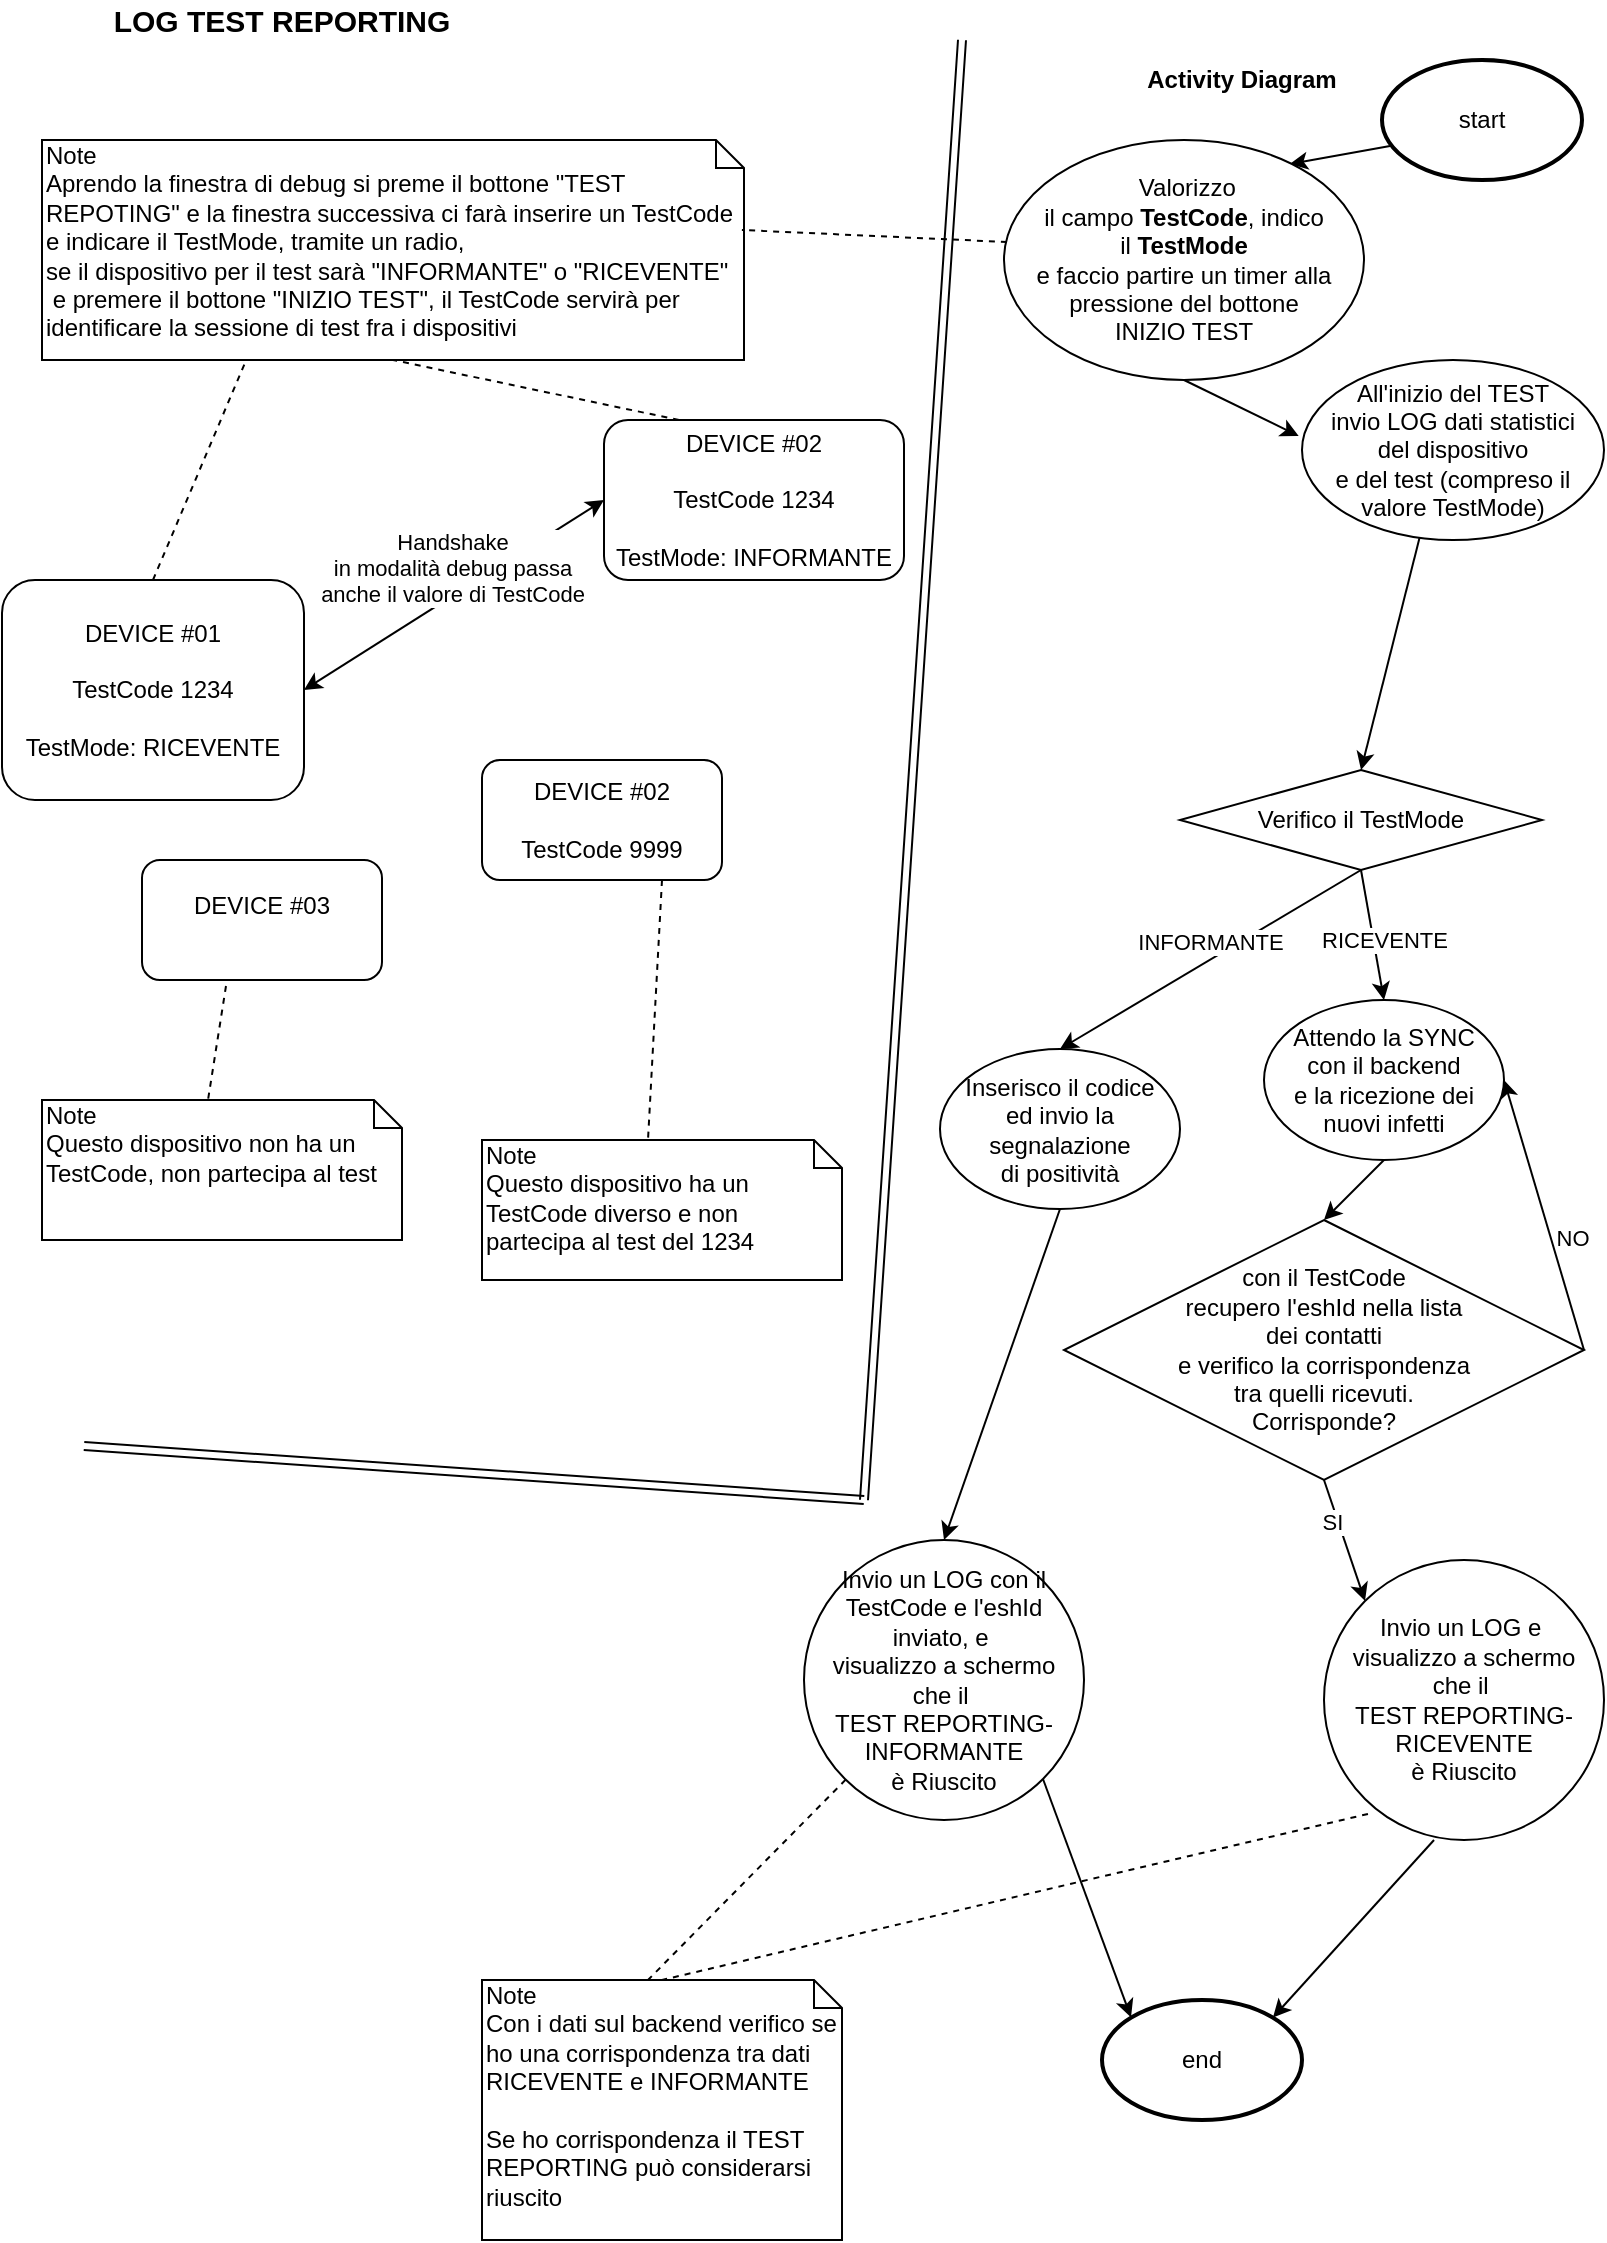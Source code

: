 <mxfile version="13.0.8" type="google"><diagram id="egUyfNoz8NRIicKVrnD1" name="Page-1"><mxGraphModel dx="1082" dy="596" grid="1" gridSize="10" guides="1" tooltips="1" connect="1" arrows="1" fold="1" page="1" pageScale="1" pageWidth="827" pageHeight="1169" math="0" shadow="0"><root><mxCell id="0"/><mxCell id="1" parent="0"/><mxCell id="Q_3z_mIPCvrdIoejuB_w-1" value="DEVICE #01&lt;br&gt;&lt;br&gt;TestCode 1234&lt;br&gt;&lt;br&gt;TestMode: RICEVENTE" style="rounded=1;whiteSpace=wrap;html=1;" vertex="1" parent="1"><mxGeometry x="9" y="310" width="151" height="110" as="geometry"/></mxCell><mxCell id="Q_3z_mIPCvrdIoejuB_w-2" value="DEVICE #02&lt;br&gt;&lt;br&gt;TestCode 1234&lt;br&gt;&lt;br&gt;TestMode: INFORMANTE" style="rounded=1;whiteSpace=wrap;html=1;" vertex="1" parent="1"><mxGeometry x="310" y="230" width="150" height="80" as="geometry"/></mxCell><mxCell id="Q_3z_mIPCvrdIoejuB_w-3" value="DEVICE #03&lt;br&gt;&lt;br&gt;" style="rounded=1;whiteSpace=wrap;html=1;" vertex="1" parent="1"><mxGeometry x="79" y="450" width="120" height="60" as="geometry"/></mxCell><mxCell id="Q_3z_mIPCvrdIoejuB_w-4" value="Note&lt;br&gt;Aprendo la finestra di debug si preme il bottone &quot;TEST REPOTING&quot; e la finestra successiva ci farà inserire un TestCode e indicare il TestMode, tramite un radio, &lt;br&gt;se il dispositivo per il test sarà &quot;INFORMANTE&quot; o &quot;RICEVENTE&quot;&lt;br&gt;&amp;nbsp;e premere il bottone &quot;INIZIO TEST&quot;, il TestCode servirà per identificare la sessione di test fra i dispositivi" style="shape=note;whiteSpace=wrap;html=1;size=14;verticalAlign=top;align=left;spacingTop=-6;" vertex="1" parent="1"><mxGeometry x="29" y="90" width="351" height="110" as="geometry"/></mxCell><mxCell id="Q_3z_mIPCvrdIoejuB_w-5" value="" style="endArrow=none;dashed=1;html=1;entryX=0.289;entryY=1.014;entryDx=0;entryDy=0;entryPerimeter=0;exitX=0.5;exitY=0;exitDx=0;exitDy=0;" edge="1" parent="1" source="Q_3z_mIPCvrdIoejuB_w-1" target="Q_3z_mIPCvrdIoejuB_w-4"><mxGeometry width="50" height="50" relative="1" as="geometry"><mxPoint x="269" y="340" as="sourcePoint"/><mxPoint x="319" y="290" as="targetPoint"/></mxGeometry></mxCell><mxCell id="Q_3z_mIPCvrdIoejuB_w-6" value="" style="endArrow=none;dashed=1;html=1;entryX=0.5;entryY=1;entryDx=0;entryDy=0;entryPerimeter=0;exitX=0.25;exitY=0;exitDx=0;exitDy=0;" edge="1" parent="1" source="Q_3z_mIPCvrdIoejuB_w-2" target="Q_3z_mIPCvrdIoejuB_w-4"><mxGeometry width="50" height="50" relative="1" as="geometry"><mxPoint x="119" y="220" as="sourcePoint"/><mxPoint x="181.02" y="130.98" as="targetPoint"/></mxGeometry></mxCell><mxCell id="Q_3z_mIPCvrdIoejuB_w-7" value="Note&lt;br&gt;Questo dispositivo non ha un TestCode, non partecipa al test" style="shape=note;whiteSpace=wrap;html=1;size=14;verticalAlign=top;align=left;spacingTop=-6;" vertex="1" parent="1"><mxGeometry x="29" y="570" width="180" height="70" as="geometry"/></mxCell><mxCell id="Q_3z_mIPCvrdIoejuB_w-8" value="" style="endArrow=none;dashed=1;html=1;entryX=0;entryY=0;entryDx=83;entryDy=0;entryPerimeter=0;exitX=0.35;exitY=1.05;exitDx=0;exitDy=0;exitPerimeter=0;" edge="1" parent="1" source="Q_3z_mIPCvrdIoejuB_w-3" target="Q_3z_mIPCvrdIoejuB_w-7"><mxGeometry width="50" height="50" relative="1" as="geometry"><mxPoint x="459" y="630" as="sourcePoint"/><mxPoint x="311.02" y="540.98" as="targetPoint"/></mxGeometry></mxCell><mxCell id="Q_3z_mIPCvrdIoejuB_w-9" value="Note&lt;br&gt;Questo dispositivo ha un TestCode diverso e non partecipa al test del 1234" style="shape=note;whiteSpace=wrap;html=1;size=14;verticalAlign=top;align=left;spacingTop=-6;" vertex="1" parent="1"><mxGeometry x="249" y="590" width="180" height="70" as="geometry"/></mxCell><mxCell id="Q_3z_mIPCvrdIoejuB_w-10" value="" style="endArrow=none;dashed=1;html=1;entryX=0;entryY=0;entryDx=83;entryDy=0;entryPerimeter=0;exitX=0.75;exitY=1;exitDx=0;exitDy=0;" edge="1" parent="1" source="Q_3z_mIPCvrdIoejuB_w-11" target="Q_3z_mIPCvrdIoejuB_w-9"><mxGeometry width="50" height="50" relative="1" as="geometry"><mxPoint x="399" y="370" as="sourcePoint"/><mxPoint x="509.02" y="477.98" as="targetPoint"/></mxGeometry></mxCell><mxCell id="Q_3z_mIPCvrdIoejuB_w-11" value="DEVICE #02&lt;br&gt;&lt;br&gt;TestCode 9999" style="rounded=1;whiteSpace=wrap;html=1;" vertex="1" parent="1"><mxGeometry x="249" y="400" width="120" height="60" as="geometry"/></mxCell><mxCell id="Q_3z_mIPCvrdIoejuB_w-12" value="" style="endArrow=classic;startArrow=classic;html=1;exitX=1;exitY=0.5;exitDx=0;exitDy=0;entryX=0;entryY=0.5;entryDx=0;entryDy=0;" edge="1" parent="1" source="Q_3z_mIPCvrdIoejuB_w-1" target="Q_3z_mIPCvrdIoejuB_w-2"><mxGeometry width="50" height="50" relative="1" as="geometry"><mxPoint x="269" y="240" as="sourcePoint"/><mxPoint x="319" y="190" as="targetPoint"/></mxGeometry></mxCell><mxCell id="Q_3z_mIPCvrdIoejuB_w-13" value="Handshake&lt;br&gt;in modalità debug passa&lt;br&gt;anche il valore di TestCode" style="edgeLabel;html=1;align=center;verticalAlign=middle;resizable=0;points=[];" vertex="1" connectable="0" parent="Q_3z_mIPCvrdIoejuB_w-12"><mxGeometry x="0.306" y="-2" relative="1" as="geometry"><mxPoint x="-24.98" y="-1.13" as="offset"/></mxGeometry></mxCell><mxCell id="Q_3z_mIPCvrdIoejuB_w-14" value="&lt;b&gt;&lt;font style=&quot;font-size: 15px&quot;&gt;LOG TEST REPORTING&lt;/font&gt;&lt;/b&gt;" style="text;html=1;strokeColor=none;fillColor=none;align=center;verticalAlign=middle;whiteSpace=wrap;rounded=0;" vertex="1" parent="1"><mxGeometry x="39" y="20" width="220" height="20" as="geometry"/></mxCell><mxCell id="Q_3z_mIPCvrdIoejuB_w-15" value="start" style="strokeWidth=2;html=1;shape=mxgraph.flowchart.start_1;whiteSpace=wrap;" vertex="1" parent="1"><mxGeometry x="699" y="50" width="100" height="60" as="geometry"/></mxCell><mxCell id="Q_3z_mIPCvrdIoejuB_w-16" value="Verifico il TestMode" style="rhombus;whiteSpace=wrap;html=1;" vertex="1" parent="1"><mxGeometry x="598" y="405" width="181" height="50" as="geometry"/></mxCell><mxCell id="Q_3z_mIPCvrdIoejuB_w-17" value="" style="endArrow=classic;html=1;exitX=0.04;exitY=0.717;exitDx=0;exitDy=0;exitPerimeter=0;entryX=0.794;entryY=0.1;entryDx=0;entryDy=0;entryPerimeter=0;" edge="1" parent="1" source="Q_3z_mIPCvrdIoejuB_w-15" target="Q_3z_mIPCvrdIoejuB_w-23"><mxGeometry width="50" height="50" relative="1" as="geometry"><mxPoint x="279" y="540" as="sourcePoint"/><mxPoint x="609" y="280" as="targetPoint"/></mxGeometry></mxCell><mxCell id="Q_3z_mIPCvrdIoejuB_w-18" value="" style="endArrow=classic;html=1;exitX=0.5;exitY=1;exitDx=0;exitDy=0;entryX=0.5;entryY=0;entryDx=0;entryDy=0;" edge="1" parent="1" source="Q_3z_mIPCvrdIoejuB_w-16" target="Q_3z_mIPCvrdIoejuB_w-34"><mxGeometry width="50" height="50" relative="1" as="geometry"><mxPoint x="579" y="440" as="sourcePoint"/><mxPoint x="720" y="530" as="targetPoint"/></mxGeometry></mxCell><mxCell id="Q_3z_mIPCvrdIoejuB_w-19" value="RICEVENTE" style="edgeLabel;html=1;align=center;verticalAlign=middle;resizable=0;points=[];" vertex="1" connectable="0" parent="Q_3z_mIPCvrdIoejuB_w-18"><mxGeometry x="-0.366" y="-3" relative="1" as="geometry"><mxPoint x="10.8" y="13.8" as="offset"/></mxGeometry></mxCell><mxCell id="Q_3z_mIPCvrdIoejuB_w-20" value="Invio un LOG e&amp;nbsp;&lt;br&gt;visualizzo a schermo&lt;br&gt;che il&amp;nbsp;&lt;br&gt;TEST REPORTING-RICEVENTE&lt;br&gt;è Riuscito" style="ellipse;whiteSpace=wrap;html=1;" vertex="1" parent="1"><mxGeometry x="670" y="800" width="140" height="140" as="geometry"/></mxCell><mxCell id="Q_3z_mIPCvrdIoejuB_w-21" value="end" style="strokeWidth=2;html=1;shape=mxgraph.flowchart.start_1;whiteSpace=wrap;" vertex="1" parent="1"><mxGeometry x="559" y="1020" width="100" height="60" as="geometry"/></mxCell><mxCell id="Q_3z_mIPCvrdIoejuB_w-22" value="" style="endArrow=classic;html=1;entryX=0.855;entryY=0.145;entryDx=0;entryDy=0;entryPerimeter=0;exitX=0.393;exitY=1;exitDx=0;exitDy=0;exitPerimeter=0;" edge="1" parent="1" source="Q_3z_mIPCvrdIoejuB_w-20" target="Q_3z_mIPCvrdIoejuB_w-21"><mxGeometry width="50" height="50" relative="1" as="geometry"><mxPoint x="700" y="850" as="sourcePoint"/><mxPoint x="710.515" y="510.402" as="targetPoint"/></mxGeometry></mxCell><mxCell id="Q_3z_mIPCvrdIoejuB_w-23" value="&amp;nbsp;Valorizzo&lt;br&gt;il campo &lt;b&gt;TestCode&lt;/b&gt;, indico&lt;br&gt;il &lt;b&gt;TestMode&lt;/b&gt;&lt;br&gt;e faccio partire un timer alla pressione del bottone&lt;br&gt;INIZIO TEST" style="ellipse;whiteSpace=wrap;html=1;" vertex="1" parent="1"><mxGeometry x="510" y="90" width="180" height="120" as="geometry"/></mxCell><mxCell id="Q_3z_mIPCvrdIoejuB_w-24" value="" style="endArrow=classic;html=1;entryX=0.5;entryY=0;entryDx=0;entryDy=0;exitX=0.389;exitY=0.989;exitDx=0;exitDy=0;exitPerimeter=0;" edge="1" parent="1" source="Q_3z_mIPCvrdIoejuB_w-39" target="Q_3z_mIPCvrdIoejuB_w-16"><mxGeometry width="50" height="50" relative="1" as="geometry"><mxPoint x="589" y="280" as="sourcePoint"/><mxPoint x="669" y="220" as="targetPoint"/></mxGeometry></mxCell><mxCell id="Q_3z_mIPCvrdIoejuB_w-25" value="con il TestCode &lt;br&gt;recupero l'eshId nella lista &lt;br&gt;dei contatti &lt;br&gt;e verifico la corrispondenza &lt;br&gt;tra quelli ricevuti. &lt;br&gt;Corrisponde?" style="rhombus;whiteSpace=wrap;html=1;" vertex="1" parent="1"><mxGeometry x="540" y="630" width="260" height="130" as="geometry"/></mxCell><mxCell id="Q_3z_mIPCvrdIoejuB_w-26" value="" style="endArrow=classic;html=1;exitX=0.5;exitY=1;exitDx=0;exitDy=0;entryX=0;entryY=0;entryDx=0;entryDy=0;" edge="1" parent="1" source="Q_3z_mIPCvrdIoejuB_w-25" target="Q_3z_mIPCvrdIoejuB_w-20"><mxGeometry width="50" height="50" relative="1" as="geometry"><mxPoint x="669" y="460" as="sourcePoint"/><mxPoint x="599" y="610" as="targetPoint"/></mxGeometry></mxCell><mxCell id="Q_3z_mIPCvrdIoejuB_w-27" value="SI" style="edgeLabel;html=1;align=center;verticalAlign=middle;resizable=0;points=[];" vertex="1" connectable="0" parent="Q_3z_mIPCvrdIoejuB_w-26"><mxGeometry x="-0.366" y="-3" relative="1" as="geometry"><mxPoint as="offset"/></mxGeometry></mxCell><mxCell id="Q_3z_mIPCvrdIoejuB_w-28" value="" style="endArrow=classic;html=1;exitX=0.5;exitY=1;exitDx=0;exitDy=0;entryX=0.5;entryY=0;entryDx=0;entryDy=0;" edge="1" parent="1" target="Q_3z_mIPCvrdIoejuB_w-42" source="Q_3z_mIPCvrdIoejuB_w-16"><mxGeometry width="50" height="50" relative="1" as="geometry"><mxPoint x="649" y="550" as="sourcePoint"/><mxPoint x="560" y="480" as="targetPoint"/></mxGeometry></mxCell><mxCell id="Q_3z_mIPCvrdIoejuB_w-29" value="INFORMANTE" style="edgeLabel;html=1;align=center;verticalAlign=middle;resizable=0;points=[];" vertex="1" connectable="0" parent="Q_3z_mIPCvrdIoejuB_w-28"><mxGeometry x="-0.366" y="-3" relative="1" as="geometry"><mxPoint x="-26.7" y="9.92" as="offset"/></mxGeometry></mxCell><mxCell id="Q_3z_mIPCvrdIoejuB_w-30" value="" style="endArrow=classic;html=1;exitX=1;exitY=0.5;exitDx=0;exitDy=0;entryX=1;entryY=0.5;entryDx=0;entryDy=0;" edge="1" parent="1" source="Q_3z_mIPCvrdIoejuB_w-25" target="Q_3z_mIPCvrdIoejuB_w-34"><mxGeometry width="50" height="50" relative="1" as="geometry"><mxPoint x="669" y="460" as="sourcePoint"/><mxPoint x="650" y="750" as="targetPoint"/><Array as="points"/></mxGeometry></mxCell><mxCell id="Q_3z_mIPCvrdIoejuB_w-31" value="NO" style="edgeLabel;html=1;align=center;verticalAlign=middle;resizable=0;points=[];" vertex="1" connectable="0" parent="Q_3z_mIPCvrdIoejuB_w-30"><mxGeometry x="-0.366" y="-3" relative="1" as="geometry"><mxPoint x="3.16" y="-12.7" as="offset"/></mxGeometry></mxCell><mxCell id="Q_3z_mIPCvrdIoejuB_w-34" value="Attendo la SYNC&lt;br&gt;con il backend&lt;br&gt;e la ricezione dei nuovi infetti" style="ellipse;whiteSpace=wrap;html=1;" vertex="1" parent="1"><mxGeometry x="640" y="520" width="120" height="80" as="geometry"/></mxCell><mxCell id="Q_3z_mIPCvrdIoejuB_w-35" value="" style="endArrow=classic;html=1;exitX=0.5;exitY=1;exitDx=0;exitDy=0;entryX=0.5;entryY=0;entryDx=0;entryDy=0;" edge="1" parent="1" source="Q_3z_mIPCvrdIoejuB_w-34" target="Q_3z_mIPCvrdIoejuB_w-25"><mxGeometry width="50" height="50" relative="1" as="geometry"><mxPoint x="819" y="520" as="sourcePoint"/><mxPoint x="690" y="670" as="targetPoint"/></mxGeometry></mxCell><mxCell id="Q_3z_mIPCvrdIoejuB_w-36" value="" style="shape=link;html=1;" edge="1" parent="1"><mxGeometry width="50" height="50" relative="1" as="geometry"><mxPoint x="440" y="770" as="sourcePoint"/><mxPoint x="489" y="40" as="targetPoint"/></mxGeometry></mxCell><mxCell id="Q_3z_mIPCvrdIoejuB_w-37" value="&lt;b&gt;&lt;font style=&quot;font-size: 12px&quot;&gt;Activity Diagram&lt;/font&gt;&lt;/b&gt;" style="text;html=1;strokeColor=none;fillColor=none;align=center;verticalAlign=middle;whiteSpace=wrap;rounded=0;" vertex="1" parent="1"><mxGeometry x="519" y="50" width="220" height="20" as="geometry"/></mxCell><mxCell id="Q_3z_mIPCvrdIoejuB_w-38" value="" style="endArrow=none;dashed=1;html=1;entryX=0.997;entryY=0.409;entryDx=0;entryDy=0;entryPerimeter=0;exitX=0.008;exitY=0.425;exitDx=0;exitDy=0;exitPerimeter=0;" edge="1" parent="1" source="Q_3z_mIPCvrdIoejuB_w-23" target="Q_3z_mIPCvrdIoejuB_w-4"><mxGeometry width="50" height="50" relative="1" as="geometry"><mxPoint x="309" y="280" as="sourcePoint"/><mxPoint x="209" y="210" as="targetPoint"/></mxGeometry></mxCell><mxCell id="Q_3z_mIPCvrdIoejuB_w-39" value="All'inizio del TEST&lt;br&gt;invio LOG dati statistici&lt;br&gt;del dispositivo&lt;br&gt;e del test (compreso il valore TestMode)" style="ellipse;whiteSpace=wrap;html=1;" vertex="1" parent="1"><mxGeometry x="659" y="200" width="151" height="90" as="geometry"/></mxCell><mxCell id="Q_3z_mIPCvrdIoejuB_w-40" value="" style="endArrow=classic;html=1;entryX=-0.011;entryY=0.422;entryDx=0;entryDy=0;exitX=0.5;exitY=1;exitDx=0;exitDy=0;entryPerimeter=0;" edge="1" parent="1" source="Q_3z_mIPCvrdIoejuB_w-23" target="Q_3z_mIPCvrdIoejuB_w-39"><mxGeometry width="50" height="50" relative="1" as="geometry"><mxPoint x="599" y="290" as="sourcePoint"/><mxPoint x="719" y="330" as="targetPoint"/></mxGeometry></mxCell><mxCell id="Q_3z_mIPCvrdIoejuB_w-42" value="Inserisco il codice&lt;br&gt;ed invio la segnalazione&lt;br&gt;di positività" style="ellipse;whiteSpace=wrap;html=1;" vertex="1" parent="1"><mxGeometry x="478" y="544.5" width="120" height="80" as="geometry"/></mxCell><mxCell id="Q_3z_mIPCvrdIoejuB_w-46" value="" style="endArrow=classic;html=1;exitX=0.5;exitY=1;exitDx=0;exitDy=0;entryX=0.5;entryY=0;entryDx=0;entryDy=0;" edge="1" parent="1" source="Q_3z_mIPCvrdIoejuB_w-42" target="Q_3z_mIPCvrdIoejuB_w-47"><mxGeometry width="50" height="50" relative="1" as="geometry"><mxPoint x="550" y="820" as="sourcePoint"/><mxPoint x="574.5" y="978.7" as="targetPoint"/></mxGeometry></mxCell><mxCell id="Q_3z_mIPCvrdIoejuB_w-47" value="Invio un LOG con il TestCode e l'eshId inviato, e&amp;nbsp;&lt;br&gt;visualizzo a schermo&lt;br&gt;che il&amp;nbsp;&lt;br&gt;TEST REPORTING-INFORMANTE&lt;br&gt;è Riuscito" style="ellipse;whiteSpace=wrap;html=1;" vertex="1" parent="1"><mxGeometry x="410" y="790" width="140" height="140" as="geometry"/></mxCell><mxCell id="Q_3z_mIPCvrdIoejuB_w-49" value="" style="endArrow=classic;html=1;exitX=1;exitY=1;exitDx=0;exitDy=0;entryX=0.145;entryY=0.145;entryDx=0;entryDy=0;entryPerimeter=0;" edge="1" parent="1" source="Q_3z_mIPCvrdIoejuB_w-47" target="Q_3z_mIPCvrdIoejuB_w-21"><mxGeometry width="50" height="50" relative="1" as="geometry"><mxPoint x="548" y="634.5" as="sourcePoint"/><mxPoint x="490" y="800" as="targetPoint"/></mxGeometry></mxCell><mxCell id="Q_3z_mIPCvrdIoejuB_w-50" value="Note&lt;br&gt;Con i dati sul backend verifico se ho una corrispondenza tra dati RICEVENTE e INFORMANTE&lt;br&gt;&lt;br&gt;Se ho corrispondenza il TEST REPORTING può considerarsi riuscito" style="shape=note;whiteSpace=wrap;html=1;size=14;verticalAlign=top;align=left;spacingTop=-6;" vertex="1" parent="1"><mxGeometry x="249" y="1010" width="180" height="130" as="geometry"/></mxCell><mxCell id="Q_3z_mIPCvrdIoejuB_w-51" value="" style="endArrow=none;dashed=1;html=1;entryX=0;entryY=0;entryDx=83;entryDy=0;entryPerimeter=0;" edge="1" parent="1" target="Q_3z_mIPCvrdIoejuB_w-50" source="Q_3z_mIPCvrdIoejuB_w-47"><mxGeometry width="50" height="50" relative="1" as="geometry"><mxPoint x="310" y="850" as="sourcePoint"/><mxPoint x="480.02" y="867.98" as="targetPoint"/></mxGeometry></mxCell><mxCell id="Q_3z_mIPCvrdIoejuB_w-52" value="" style="endArrow=none;dashed=1;html=1;entryX=0.5;entryY=0;entryDx=0;entryDy=0;entryPerimeter=0;exitX=0.157;exitY=0.907;exitDx=0;exitDy=0;exitPerimeter=0;" edge="1" parent="1" source="Q_3z_mIPCvrdIoejuB_w-20" target="Q_3z_mIPCvrdIoejuB_w-50"><mxGeometry width="50" height="50" relative="1" as="geometry"><mxPoint x="432.06" y="909.281" as="sourcePoint"/><mxPoint x="313" y="990" as="targetPoint"/></mxGeometry></mxCell><mxCell id="Q_3z_mIPCvrdIoejuB_w-53" value="" style="shape=link;html=1;" edge="1" parent="1"><mxGeometry width="50" height="50" relative="1" as="geometry"><mxPoint x="440" y="770" as="sourcePoint"/><mxPoint x="50" y="743" as="targetPoint"/></mxGeometry></mxCell></root></mxGraphModel></diagram></mxfile>